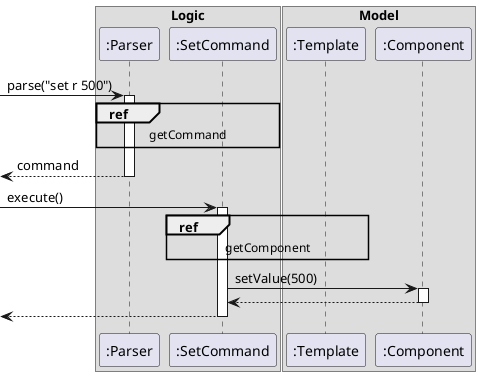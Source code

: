 @startuml

box Logic
participant ":Parser" as Parser
participant ":SetCommand" as SetCommand
end box

box Model 
participant ":Template" as Template
participant ":Component" as Component 
end box


[-> Parser : parse("set r 500")
activate Parser

ref over Parser, SetCommand : getCommand

[<-- Parser : command
deactivate Parser


[-> SetCommand : execute()
activate SetCommand

ref over SetCommand, Template : getComponent

SetCommand -> Component : setValue(500)
activate Component

Component --> SetCommand
deactivate Component

[<-- SetCommand 
deactivate SetCommand


@enduml